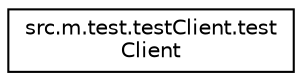 digraph "Graphical Class Hierarchy"
{
  edge [fontname="Helvetica",fontsize="10",labelfontname="Helvetica",labelfontsize="10"];
  node [fontname="Helvetica",fontsize="10",shape=record];
  rankdir="LR";
  Node1 [label="src.m.test.testClient.test\lClient",height=0.2,width=0.4,color="black", fillcolor="white", style="filled",URL="$classsrc_1_1m_1_1test_1_1test_client_1_1test_client.html"];
}
